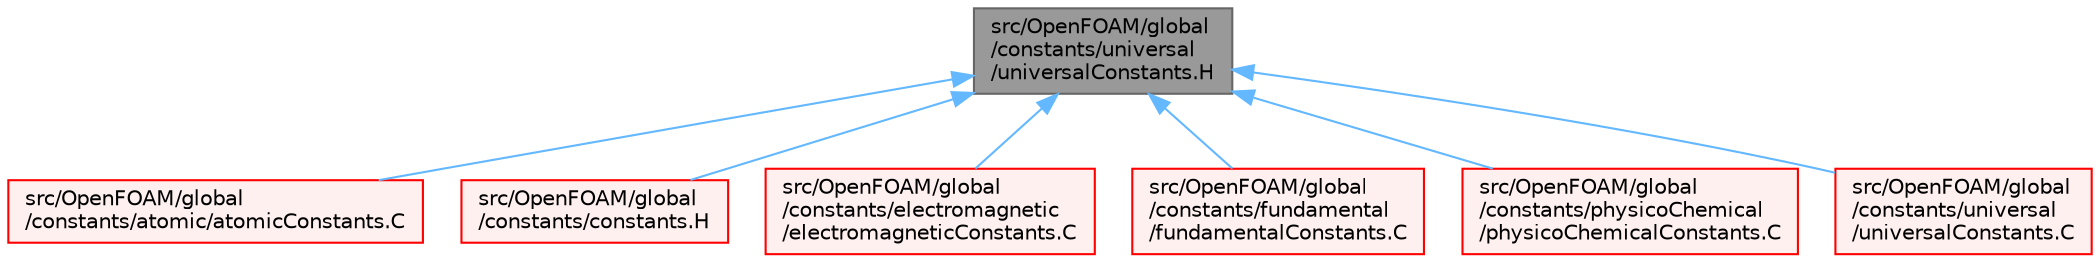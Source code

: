 digraph "src/OpenFOAM/global/constants/universal/universalConstants.H"
{
 // LATEX_PDF_SIZE
  bgcolor="transparent";
  edge [fontname=Helvetica,fontsize=10,labelfontname=Helvetica,labelfontsize=10];
  node [fontname=Helvetica,fontsize=10,shape=box,height=0.2,width=0.4];
  Node1 [id="Node000001",label="src/OpenFOAM/global\l/constants/universal\l/universalConstants.H",height=0.2,width=0.4,color="gray40", fillcolor="grey60", style="filled", fontcolor="black",tooltip=" "];
  Node1 -> Node2 [id="edge1_Node000001_Node000002",dir="back",color="steelblue1",style="solid",tooltip=" "];
  Node2 [id="Node000002",label="src/OpenFOAM/global\l/constants/atomic/atomicConstants.C",height=0.2,width=0.4,color="red", fillcolor="#FFF0F0", style="filled",URL="$atomicConstants_8C.html",tooltip=" "];
  Node1 -> Node5 [id="edge2_Node000001_Node000005",dir="back",color="steelblue1",style="solid",tooltip=" "];
  Node5 [id="Node000005",label="src/OpenFOAM/global\l/constants/constants.H",height=0.2,width=0.4,color="red", fillcolor="#FFF0F0", style="filled",URL="$constants_8H.html",tooltip=" "];
  Node1 -> Node74 [id="edge3_Node000001_Node000074",dir="back",color="steelblue1",style="solid",tooltip=" "];
  Node74 [id="Node000074",label="src/OpenFOAM/global\l/constants/electromagnetic\l/electromagneticConstants.C",height=0.2,width=0.4,color="red", fillcolor="#FFF0F0", style="filled",URL="$electromagneticConstants_8C.html",tooltip=" "];
  Node1 -> Node75 [id="edge4_Node000001_Node000075",dir="back",color="steelblue1",style="solid",tooltip=" "];
  Node75 [id="Node000075",label="src/OpenFOAM/global\l/constants/fundamental\l/fundamentalConstants.C",height=0.2,width=0.4,color="red", fillcolor="#FFF0F0", style="filled",URL="$fundamentalConstants_8C.html",tooltip=" "];
  Node1 -> Node76 [id="edge5_Node000001_Node000076",dir="back",color="steelblue1",style="solid",tooltip=" "];
  Node76 [id="Node000076",label="src/OpenFOAM/global\l/constants/physicoChemical\l/physicoChemicalConstants.C",height=0.2,width=0.4,color="red", fillcolor="#FFF0F0", style="filled",URL="$physicoChemicalConstants_8C.html",tooltip=" "];
  Node1 -> Node77 [id="edge6_Node000001_Node000077",dir="back",color="steelblue1",style="solid",tooltip=" "];
  Node77 [id="Node000077",label="src/OpenFOAM/global\l/constants/universal\l/universalConstants.C",height=0.2,width=0.4,color="red", fillcolor="#FFF0F0", style="filled",URL="$universalConstants_8C.html",tooltip=" "];
}
